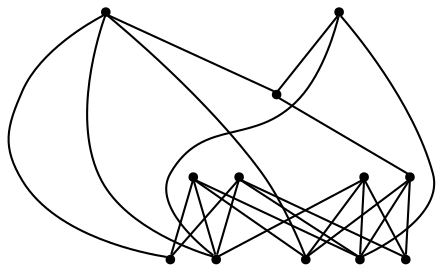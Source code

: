 graph {
  node [shape=point,comment="{\"directed\":false,\"doi\":\"10.1007/978-3-319-73915-1_6\",\"figure\":\"2 (1)\"}"]

  v0 [pos="976.1888494392966,1874.225717119365"]
  v1 [pos="766.7054553583608,1874.2257171193653"]
  v2 [pos="766.7054553583608,1612.366353734245"]
  v3 [pos="976.1888494392966,1769.481234148712"]
  v4 [pos="976.1888494392966,1664.7408207869153"]
  v5 [pos="976.1888494392966,1612.3663537342452"]
  v6 [pos="766.7054553583608,1664.740820786915"]
  v7 [pos="976.1888494392966,1717.110963880175"]
  v8 [pos="766.7054553583607,1717.1109638801752"]
  v9 [pos="766.7054553583607,1769.481234148712"]
  v10 [pos="976.1888494392966,1821.8513772419722"]
  v11 [pos="766.7054553583608,1821.8513772419722"]

  v0 -- v1 [id="-1",pos="976.1888494392966,1874.225717119365 766.7054553583608,1874.2257171193653 766.7054553583608,1874.2257171193653 766.7054553583608,1874.2257171193653"]
  v1 -- v5 [id="-2",pos="766.7054553583608,1874.2257171193653 976.1888494392966,1612.3663537342452 976.1888494392966,1612.3663537342452 976.1888494392966,1612.3663537342452"]
  v1 -- v10 [id="-3",pos="766.7054553583608,1874.2257171193653 976.1888494392966,1821.8513772419722 976.1888494392966,1821.8513772419722 976.1888494392966,1821.8513772419722"]
  v1 -- v7 [id="-4",pos="766.7054553583608,1874.2257171193653 976.1888494392966,1717.110963880175 976.1888494392966,1717.110963880175 976.1888494392966,1717.110963880175"]
  v11 -- v7 [id="-5",pos="766.7054553583608,1821.8513772419722 976.1888494392966,1717.110963880175 976.1888494392966,1717.110963880175 976.1888494392966,1717.110963880175"]
  v11 -- v3 [id="-6",pos="766.7054553583608,1821.8513772419722 976.1888494392966,1769.481234148712 976.1888494392966,1769.481234148712 976.1888494392966,1769.481234148712"]
  v11 -- v10 [id="-7",pos="766.7054553583608,1821.8513772419722 976.1888494392966,1821.8513772419722 976.1888494392966,1821.8513772419722 976.1888494392966,1821.8513772419722"]
  v11 -- v5 [id="-8",pos="766.7054553583608,1821.8513772419722 976.1888494392966,1612.3663537342452 976.1888494392966,1612.3663537342452 976.1888494392966,1612.3663537342452"]
  v9 -- v3 [id="-9",pos="766.7054553583607,1769.481234148712 976.1888494392966,1769.481234148712 976.1888494392966,1769.481234148712 976.1888494392966,1769.481234148712"]
  v9 -- v7 [id="-10",pos="766.7054553583607,1769.481234148712 976.1888494392966,1717.110963880175 976.1888494392966,1717.110963880175 976.1888494392966,1717.110963880175"]
  v9 -- v10 [id="-11",pos="766.7054553583607,1769.481234148712 976.1888494392966,1821.8513772419722 976.1888494392966,1821.8513772419722 976.1888494392966,1821.8513772419722"]
  v9 -- v4 [id="-12",pos="766.7054553583607,1769.481234148712 976.1888494392966,1664.7408207869153 976.1888494392966,1664.7408207869153 976.1888494392966,1664.7408207869153"]
  v8 -- v0 [id="-13",pos="766.7054553583607,1717.1109638801752 976.1888494392966,1874.225717119365 976.1888494392966,1874.225717119365 976.1888494392966,1874.225717119365"]
  v8 -- v3 [id="-14",pos="766.7054553583607,1717.1109638801752 976.1888494392966,1769.481234148712 976.1888494392966,1769.481234148712 976.1888494392966,1769.481234148712"]
  v8 -- v7 [id="-15",pos="766.7054553583607,1717.1109638801752 976.1888494392966,1717.110963880175 976.1888494392966,1717.110963880175 976.1888494392966,1717.110963880175"]
  v6 -- v3 [id="-16",pos="766.7054553583608,1664.740820786915 976.1888494392966,1769.481234148712 976.1888494392966,1769.481234148712 976.1888494392966,1769.481234148712"]
  v6 -- v7 [id="-17",pos="766.7054553583608,1664.740820786915 976.1888494392966,1717.110963880175 976.1888494392966,1717.110963880175 976.1888494392966,1717.110963880175"]
  v6 -- v4 [id="-18",pos="766.7054553583608,1664.740820786915 976.1888494392966,1664.7408207869153 976.1888494392966,1664.7408207869153 976.1888494392966,1664.7408207869153"]
  v6 -- v5 [id="-19",pos="766.7054553583608,1664.740820786915 976.1888494392966,1612.3663537342452 976.1888494392966,1612.3663537342452 976.1888494392966,1612.3663537342452"]
  v2 -- v5 [id="-20",pos="766.7054553583608,1612.366353734245 976.1888494392966,1612.3663537342452 976.1888494392966,1612.3663537342452 976.1888494392966,1612.3663537342452"]
  v2 -- v4 [id="-21",pos="766.7054553583608,1612.366353734245 976.1888494392966,1664.7408207869153 976.1888494392966,1664.7408207869153 976.1888494392966,1664.7408207869153"]
  v2 -- v3 [id="-22",pos="766.7054553583608,1612.366353734245 976.1888494392966,1769.481234148712 976.1888494392966,1769.481234148712 976.1888494392966,1769.481234148712"]
  v2 -- v0 [id="-23",pos="766.7054553583608,1612.366353734245 976.1888494392966,1874.225717119365 976.1888494392966,1874.225717119365 976.1888494392966,1874.225717119365"]
}